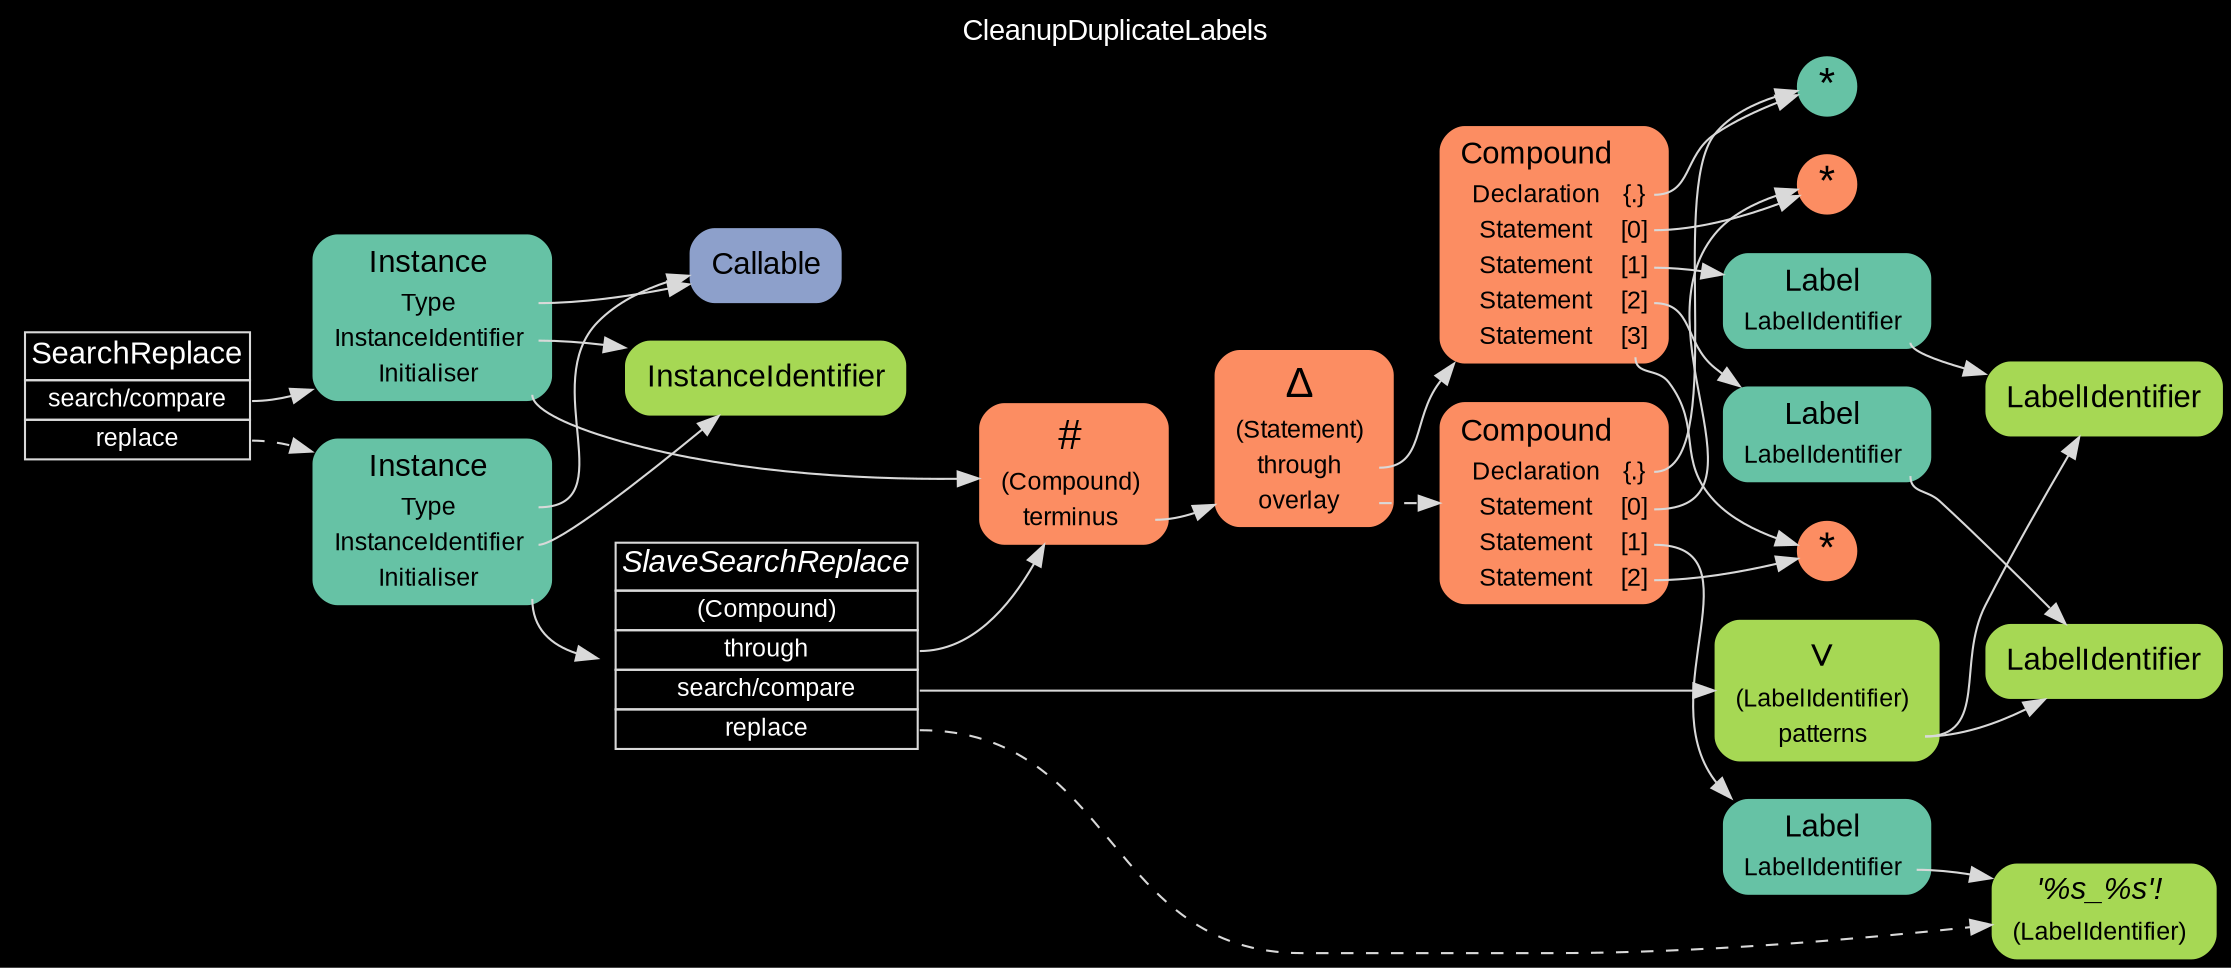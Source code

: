 digraph "CleanupDuplicateLabels" {
label = "CleanupDuplicateLabels"
labelloc = t
graph [
    rankdir = "LR"
    ranksep = 0.3
    bgcolor = black
    color = grey85
    fontcolor = white
    fontname = "Arial"
];
node [
    fontname = "Arial"
];
edge [
    fontname = "Arial"
];

// -------------------- transformation figure --------------------
// -------- block CR#B-4-90 ----------
"CR#B-4-90" [
    fillcolor = black
    fontsize = "12"
    fontcolor = grey60
    shape = "plaintext"
    label = <<TABLE BORDER="0" CELLBORDER="1" CELLSPACING="0">
     <TR><TD><FONT COLOR="white" POINT-SIZE="15">SearchReplace</FONT></TD></TR>
     <TR><TD PORT="port0"><FONT COLOR="white" POINT-SIZE="12">search/compare</FONT></TD></TR>
     <TR><TD PORT="port1"><FONT COLOR="white" POINT-SIZE="12">replace</FONT></TD></TR>
    </TABLE>>
    style = "filled"
    color = grey85
];

// -------- block #B-2-1936 ----------
"#B-2-1936" [
    fillcolor = "/set28/1"
    fontsize = "12"
    fontcolor = grey60
    shape = "plaintext"
    label = <<TABLE BORDER="0" CELLBORDER="0" CELLSPACING="0">
     <TR><TD><FONT COLOR="black" POINT-SIZE="15">Instance</FONT></TD></TR>
     <TR><TD><FONT COLOR="black" POINT-SIZE="12">Type</FONT></TD><TD PORT="port0"></TD></TR>
     <TR><TD><FONT COLOR="black" POINT-SIZE="12">InstanceIdentifier</FONT></TD><TD PORT="port1"></TD></TR>
     <TR><TD><FONT COLOR="black" POINT-SIZE="12">Initialiser</FONT></TD><TD PORT="port2"></TD></TR>
    </TABLE>>
    style = "rounded,filled"
];

// -------- block #B-2-1953 ----------
"#B-2-1953" [
    fillcolor = "/set28/3"
    fontsize = "12"
    fontcolor = grey60
    shape = "plaintext"
    label = <<TABLE BORDER="0" CELLBORDER="0" CELLSPACING="0">
     <TR><TD><FONT COLOR="black" POINT-SIZE="15">Callable</FONT></TD></TR>
    </TABLE>>
    style = "rounded,filled"
];

// -------- block #B-2-1952 ----------
"#B-2-1952" [
    fillcolor = "/set28/5"
    fontsize = "12"
    fontcolor = grey60
    shape = "plaintext"
    label = <<TABLE BORDER="0" CELLBORDER="0" CELLSPACING="0">
     <TR><TD><FONT COLOR="black" POINT-SIZE="15">InstanceIdentifier</FONT></TD></TR>
    </TABLE>>
    style = "rounded,filled"
];

// -------- block #B-2-1938 ----------
"#B-2-1938" [
    fillcolor = "/set28/2"
    fontsize = "12"
    fontcolor = grey60
    shape = "plaintext"
    label = <<TABLE BORDER="0" CELLBORDER="0" CELLSPACING="0">
     <TR><TD><FONT COLOR="black" POINT-SIZE="20">#</FONT></TD></TR>
     <TR><TD><FONT COLOR="black" POINT-SIZE="12">(Compound)</FONT></TD><TD PORT="port0"></TD></TR>
     <TR><TD><FONT COLOR="black" POINT-SIZE="12">terminus</FONT></TD><TD PORT="port1"></TD></TR>
    </TABLE>>
    style = "rounded,filled"
];

// -------- block #B-2-1939 ----------
"#B-2-1939" [
    fillcolor = "/set28/2"
    fontsize = "12"
    fontcolor = grey60
    shape = "plaintext"
    label = <<TABLE BORDER="0" CELLBORDER="0" CELLSPACING="0">
     <TR><TD><FONT COLOR="black" POINT-SIZE="20">Δ</FONT></TD></TR>
     <TR><TD><FONT COLOR="black" POINT-SIZE="12">(Statement)</FONT></TD><TD PORT="port0"></TD></TR>
     <TR><TD><FONT COLOR="black" POINT-SIZE="12">through</FONT></TD><TD PORT="port1"></TD></TR>
     <TR><TD><FONT COLOR="black" POINT-SIZE="12">overlay</FONT></TD><TD PORT="port2"></TD></TR>
    </TABLE>>
    style = "rounded,filled"
];

// -------- block #B-2-1940 ----------
"#B-2-1940" [
    fillcolor = "/set28/2"
    fontsize = "12"
    fontcolor = grey60
    shape = "plaintext"
    label = <<TABLE BORDER="0" CELLBORDER="0" CELLSPACING="0">
     <TR><TD><FONT COLOR="black" POINT-SIZE="15">Compound</FONT></TD></TR>
     <TR><TD><FONT COLOR="black" POINT-SIZE="12">Declaration</FONT></TD><TD PORT="port0"><FONT COLOR="black" POINT-SIZE="12">{.}</FONT></TD></TR>
     <TR><TD><FONT COLOR="black" POINT-SIZE="12">Statement</FONT></TD><TD PORT="port1"><FONT COLOR="black" POINT-SIZE="12">[0]</FONT></TD></TR>
     <TR><TD><FONT COLOR="black" POINT-SIZE="12">Statement</FONT></TD><TD PORT="port2"><FONT COLOR="black" POINT-SIZE="12">[1]</FONT></TD></TR>
     <TR><TD><FONT COLOR="black" POINT-SIZE="12">Statement</FONT></TD><TD PORT="port3"><FONT COLOR="black" POINT-SIZE="12">[2]</FONT></TD></TR>
     <TR><TD><FONT COLOR="black" POINT-SIZE="12">Statement</FONT></TD><TD PORT="port4"><FONT COLOR="black" POINT-SIZE="12">[3]</FONT></TD></TR>
    </TABLE>>
    style = "rounded,filled"
];

// -------- block #B-2-1945 ----------
"#B-2-1945" [
    fillcolor = "/set28/1"
    fontsize = "12"
    fontcolor = grey60
    shape = "circle"
    label = <<FONT COLOR="black" POINT-SIZE="20">*</FONT>>
    style = "filled"
    penwidth = 0.0
    fixedsize = true
    width = 0.4
    height = 0.4
];

// -------- block #B-2-1946 ----------
"#B-2-1946" [
    fillcolor = "/set28/2"
    fontsize = "12"
    fontcolor = grey60
    shape = "circle"
    label = <<FONT COLOR="black" POINT-SIZE="20">*</FONT>>
    style = "filled"
    penwidth = 0.0
    fixedsize = true
    width = 0.4
    height = 0.4
];

// -------- block #B-2-1942 ----------
"#B-2-1942" [
    fillcolor = "/set28/1"
    fontsize = "12"
    fontcolor = grey60
    shape = "plaintext"
    label = <<TABLE BORDER="0" CELLBORDER="0" CELLSPACING="0">
     <TR><TD><FONT COLOR="black" POINT-SIZE="15">Label</FONT></TD></TR>
     <TR><TD><FONT COLOR="black" POINT-SIZE="12">LabelIdentifier</FONT></TD><TD PORT="port0"></TD></TR>
    </TABLE>>
    style = "rounded,filled"
];

// -------- block #B-2-1948 ----------
"#B-2-1948" [
    fillcolor = "/set28/5"
    fontsize = "12"
    fontcolor = grey60
    shape = "plaintext"
    label = <<TABLE BORDER="0" CELLBORDER="0" CELLSPACING="0">
     <TR><TD><FONT COLOR="black" POINT-SIZE="15">LabelIdentifier</FONT></TD></TR>
    </TABLE>>
    style = "rounded,filled"
];

// -------- block #B-2-1943 ----------
"#B-2-1943" [
    fillcolor = "/set28/1"
    fontsize = "12"
    fontcolor = grey60
    shape = "plaintext"
    label = <<TABLE BORDER="0" CELLBORDER="0" CELLSPACING="0">
     <TR><TD><FONT COLOR="black" POINT-SIZE="15">Label</FONT></TD></TR>
     <TR><TD><FONT COLOR="black" POINT-SIZE="12">LabelIdentifier</FONT></TD><TD PORT="port0"></TD></TR>
    </TABLE>>
    style = "rounded,filled"
];

// -------- block #B-2-1949 ----------
"#B-2-1949" [
    fillcolor = "/set28/5"
    fontsize = "12"
    fontcolor = grey60
    shape = "plaintext"
    label = <<TABLE BORDER="0" CELLBORDER="0" CELLSPACING="0">
     <TR><TD><FONT COLOR="black" POINT-SIZE="15">LabelIdentifier</FONT></TD></TR>
    </TABLE>>
    style = "rounded,filled"
];

// -------- block #B-2-1947 ----------
"#B-2-1947" [
    fillcolor = "/set28/2"
    fontsize = "12"
    fontcolor = grey60
    shape = "circle"
    label = <<FONT COLOR="black" POINT-SIZE="20">*</FONT>>
    style = "filled"
    penwidth = 0.0
    fixedsize = true
    width = 0.4
    height = 0.4
];

// -------- block #B-2-1941 ----------
"#B-2-1941" [
    fillcolor = "/set28/2"
    fontsize = "12"
    fontcolor = grey60
    shape = "plaintext"
    label = <<TABLE BORDER="0" CELLBORDER="0" CELLSPACING="0">
     <TR><TD><FONT COLOR="black" POINT-SIZE="15">Compound</FONT></TD></TR>
     <TR><TD><FONT COLOR="black" POINT-SIZE="12">Declaration</FONT></TD><TD PORT="port0"><FONT COLOR="black" POINT-SIZE="12">{.}</FONT></TD></TR>
     <TR><TD><FONT COLOR="black" POINT-SIZE="12">Statement</FONT></TD><TD PORT="port1"><FONT COLOR="black" POINT-SIZE="12">[0]</FONT></TD></TR>
     <TR><TD><FONT COLOR="black" POINT-SIZE="12">Statement</FONT></TD><TD PORT="port2"><FONT COLOR="black" POINT-SIZE="12">[1]</FONT></TD></TR>
     <TR><TD><FONT COLOR="black" POINT-SIZE="12">Statement</FONT></TD><TD PORT="port3"><FONT COLOR="black" POINT-SIZE="12">[2]</FONT></TD></TR>
    </TABLE>>
    style = "rounded,filled"
];

// -------- block #B-2-1944 ----------
"#B-2-1944" [
    fillcolor = "/set28/1"
    fontsize = "12"
    fontcolor = grey60
    shape = "plaintext"
    label = <<TABLE BORDER="0" CELLBORDER="0" CELLSPACING="0">
     <TR><TD><FONT COLOR="black" POINT-SIZE="15">Label</FONT></TD></TR>
     <TR><TD><FONT COLOR="black" POINT-SIZE="12">LabelIdentifier</FONT></TD><TD PORT="port0"></TD></TR>
    </TABLE>>
    style = "rounded,filled"
];

// -------- block #B-2-1950 ----------
"#B-2-1950" [
    fillcolor = "/set28/5"
    fontsize = "12"
    fontcolor = grey60
    shape = "plaintext"
    label = <<TABLE BORDER="0" CELLBORDER="0" CELLSPACING="0">
     <TR><TD><FONT COLOR="black" POINT-SIZE="15"><I>'%s_%s'!</I></FONT></TD></TR>
     <TR><TD><FONT COLOR="black" POINT-SIZE="12">(LabelIdentifier)</FONT></TD><TD PORT="port0"></TD></TR>
    </TABLE>>
    style = "rounded,filled"
];

// -------- block #B-2-1937 ----------
"#B-2-1937" [
    fillcolor = "/set28/1"
    fontsize = "12"
    fontcolor = grey60
    shape = "plaintext"
    label = <<TABLE BORDER="0" CELLBORDER="0" CELLSPACING="0">
     <TR><TD><FONT COLOR="black" POINT-SIZE="15">Instance</FONT></TD></TR>
     <TR><TD><FONT COLOR="black" POINT-SIZE="12">Type</FONT></TD><TD PORT="port0"></TD></TR>
     <TR><TD><FONT COLOR="black" POINT-SIZE="12">InstanceIdentifier</FONT></TD><TD PORT="port1"></TD></TR>
     <TR><TD><FONT COLOR="black" POINT-SIZE="12">Initialiser</FONT></TD><TD PORT="port2"></TD></TR>
    </TABLE>>
    style = "rounded,filled"
];

// -------- block #B-2-1954 ----------
"#B-2-1954" [
    fillcolor = black
    fontsize = "12"
    fontcolor = grey60
    shape = "plaintext"
    label = <<TABLE BORDER="0" CELLBORDER="1" CELLSPACING="0">
     <TR><TD><FONT COLOR="white" POINT-SIZE="15"><I>SlaveSearchReplace</I></FONT></TD></TR>
     <TR><TD PORT="port0"><FONT COLOR="white" POINT-SIZE="12">(Compound)</FONT></TD></TR>
     <TR><TD PORT="port1"><FONT COLOR="white" POINT-SIZE="12">through</FONT></TD></TR>
     <TR><TD PORT="port2"><FONT COLOR="white" POINT-SIZE="12">search/compare</FONT></TD></TR>
     <TR><TD PORT="port3"><FONT COLOR="white" POINT-SIZE="12">replace</FONT></TD></TR>
    </TABLE>>
    style = "filled"
    color = grey85
];

// -------- block #B-2-1951 ----------
"#B-2-1951" [
    fillcolor = "/set28/5"
    fontsize = "12"
    fontcolor = grey60
    shape = "plaintext"
    label = <<TABLE BORDER="0" CELLBORDER="0" CELLSPACING="0">
     <TR><TD><FONT COLOR="black" POINT-SIZE="20">∨</FONT></TD></TR>
     <TR><TD><FONT COLOR="black" POINT-SIZE="12">(LabelIdentifier)</FONT></TD><TD PORT="port0"></TD></TR>
     <TR><TD><FONT COLOR="black" POINT-SIZE="12">patterns</FONT></TD><TD PORT="port1"></TD></TR>
    </TABLE>>
    style = "rounded,filled"
];

"CR#B-4-90":port0 -> "#B-2-1936" [
    color = grey85
    fontcolor = white
];

"CR#B-4-90":port1 -> "#B-2-1937" [
    style="dashed"
    color = grey85
    fontcolor = white
];

"#B-2-1936":port0 -> "#B-2-1953" [
    color = grey85
    fontcolor = white
];

"#B-2-1936":port1 -> "#B-2-1952" [
    color = grey85
    fontcolor = white
];

"#B-2-1936":port2 -> "#B-2-1938" [
    color = grey85
    fontcolor = white
];

"#B-2-1938":port1 -> "#B-2-1939" [
    color = grey85
    fontcolor = white
];

"#B-2-1939":port1 -> "#B-2-1940" [
    color = grey85
    fontcolor = white
];

"#B-2-1939":port2 -> "#B-2-1941" [
    style="dashed"
    color = grey85
    fontcolor = white
];

"#B-2-1940":port0 -> "#B-2-1945" [
    color = grey85
    fontcolor = white
];

"#B-2-1940":port1 -> "#B-2-1946" [
    color = grey85
    fontcolor = white
];

"#B-2-1940":port2 -> "#B-2-1942" [
    color = grey85
    fontcolor = white
];

"#B-2-1940":port3 -> "#B-2-1943" [
    color = grey85
    fontcolor = white
];

"#B-2-1940":port4 -> "#B-2-1947" [
    color = grey85
    fontcolor = white
];

"#B-2-1942":port0 -> "#B-2-1948" [
    color = grey85
    fontcolor = white
];

"#B-2-1943":port0 -> "#B-2-1949" [
    color = grey85
    fontcolor = white
];

"#B-2-1941":port0 -> "#B-2-1945" [
    color = grey85
    fontcolor = white
];

"#B-2-1941":port1 -> "#B-2-1946" [
    color = grey85
    fontcolor = white
];

"#B-2-1941":port2 -> "#B-2-1944" [
    color = grey85
    fontcolor = white
];

"#B-2-1941":port3 -> "#B-2-1947" [
    color = grey85
    fontcolor = white
];

"#B-2-1944":port0 -> "#B-2-1950" [
    color = grey85
    fontcolor = white
];

"#B-2-1937":port0 -> "#B-2-1953" [
    color = grey85
    fontcolor = white
];

"#B-2-1937":port1 -> "#B-2-1952" [
    color = grey85
    fontcolor = white
];

"#B-2-1937":port2 -> "#B-2-1954" [
    color = grey85
    fontcolor = white
];

"#B-2-1954":port1 -> "#B-2-1938" [
    color = grey85
    fontcolor = white
];

"#B-2-1954":port2 -> "#B-2-1951" [
    color = grey85
    fontcolor = white
];

"#B-2-1954":port3 -> "#B-2-1950" [
    style="dashed"
    color = grey85
    fontcolor = white
];

"#B-2-1951":port1 -> "#B-2-1948" [
    color = grey85
    fontcolor = white
];

"#B-2-1951":port1 -> "#B-2-1949" [
    color = grey85
    fontcolor = white
];


}
